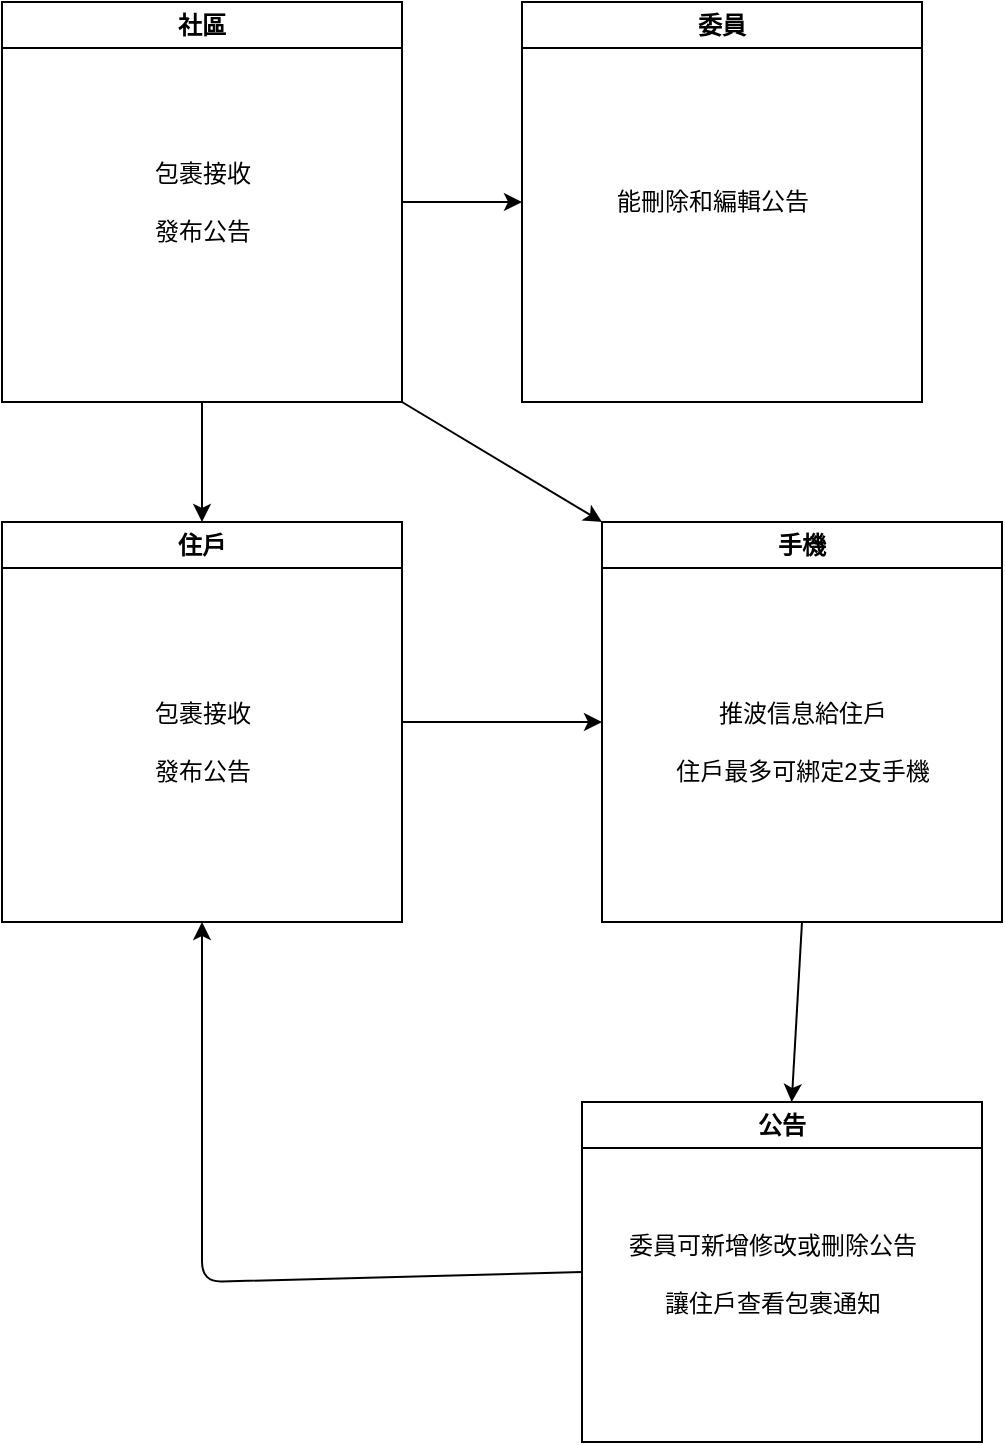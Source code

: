 <mxfile>
    <diagram id="1I2YQs2jMdgCrEnIxnNy" name="第1頁">
        <mxGraphModel dx="878" dy="662" grid="1" gridSize="10" guides="1" tooltips="1" connect="1" arrows="1" fold="1" page="1" pageScale="1" pageWidth="827" pageHeight="1169" math="0" shadow="0">
            <root>
                <mxCell id="0"/>
                <mxCell id="1" parent="0"/>
                <mxCell id="12" style="edgeStyle=none;html=1;exitX=0.5;exitY=1;exitDx=0;exitDy=0;entryX=0.5;entryY=0;entryDx=0;entryDy=0;" parent="1" source="2" target="7" edge="1">
                    <mxGeometry relative="1" as="geometry"/>
                </mxCell>
                <mxCell id="13" style="edgeStyle=none;html=1;exitX=1;exitY=0.5;exitDx=0;exitDy=0;entryX=0;entryY=0.5;entryDx=0;entryDy=0;" parent="1" source="2" target="8" edge="1">
                    <mxGeometry relative="1" as="geometry"/>
                </mxCell>
                <mxCell id="15" style="edgeStyle=none;html=1;exitX=1;exitY=1;exitDx=0;exitDy=0;entryX=0;entryY=0;entryDx=0;entryDy=0;" parent="1" source="2" target="9" edge="1">
                    <mxGeometry relative="1" as="geometry"/>
                </mxCell>
                <mxCell id="2" value="社區" style="swimlane;whiteSpace=wrap;html=1;startSize=23;" parent="1" vertex="1">
                    <mxGeometry x="70" y="20" width="200" height="200" as="geometry"/>
                </mxCell>
                <mxCell id="10" value="包裹接收&lt;br&gt;&lt;br&gt;發布公告" style="text;html=1;align=center;verticalAlign=middle;resizable=0;points=[];autosize=1;strokeColor=none;fillColor=none;" parent="2" vertex="1">
                    <mxGeometry x="65" y="70" width="70" height="60" as="geometry"/>
                </mxCell>
                <mxCell id="22" style="edgeStyle=none;html=1;exitX=0;exitY=0.5;exitDx=0;exitDy=0;entryX=0.5;entryY=1;entryDx=0;entryDy=0;" edge="1" parent="1" source="6" target="7">
                    <mxGeometry relative="1" as="geometry">
                        <Array as="points">
                            <mxPoint x="170" y="660"/>
                        </Array>
                    </mxGeometry>
                </mxCell>
                <mxCell id="6" value="公告" style="swimlane;whiteSpace=wrap;html=1;startSize=23;" parent="1" vertex="1">
                    <mxGeometry x="360" y="570" width="200" height="170" as="geometry"/>
                </mxCell>
                <mxCell id="18" value="委員可新增修改或刪除公告&lt;br&gt;&lt;br&gt;讓住戶查看包裹通知" style="text;html=1;align=center;verticalAlign=middle;resizable=0;points=[];autosize=1;strokeColor=none;fillColor=none;" vertex="1" parent="6">
                    <mxGeometry x="10" y="56" width="170" height="60" as="geometry"/>
                </mxCell>
                <mxCell id="16" style="edgeStyle=none;html=1;exitX=1;exitY=0.5;exitDx=0;exitDy=0;entryX=0;entryY=0.5;entryDx=0;entryDy=0;" parent="1" source="7" target="9" edge="1">
                    <mxGeometry relative="1" as="geometry"/>
                </mxCell>
                <mxCell id="7" value="住戶" style="swimlane;whiteSpace=wrap;html=1;startSize=23;" parent="1" vertex="1">
                    <mxGeometry x="70" y="280" width="200" height="200" as="geometry"/>
                </mxCell>
                <mxCell id="17" value="包裹接收&lt;br&gt;&lt;br&gt;發布公告" style="text;html=1;align=center;verticalAlign=middle;resizable=0;points=[];autosize=1;strokeColor=none;fillColor=none;" parent="7" vertex="1">
                    <mxGeometry x="65" y="80" width="70" height="60" as="geometry"/>
                </mxCell>
                <mxCell id="8" value="委員" style="swimlane;whiteSpace=wrap;html=1;startSize=23;" parent="1" vertex="1">
                    <mxGeometry x="330" y="20" width="200" height="200" as="geometry"/>
                </mxCell>
                <mxCell id="14" value="能刪除和編輯公告" style="text;html=1;align=center;verticalAlign=middle;resizable=0;points=[];autosize=1;strokeColor=none;fillColor=none;" parent="8" vertex="1">
                    <mxGeometry x="35" y="85" width="120" height="30" as="geometry"/>
                </mxCell>
                <mxCell id="21" style="edgeStyle=none;html=1;exitX=0.5;exitY=1;exitDx=0;exitDy=0;" edge="1" parent="1" source="9" target="6">
                    <mxGeometry relative="1" as="geometry"/>
                </mxCell>
                <mxCell id="9" value="手機" style="swimlane;whiteSpace=wrap;html=1;startSize=23;" parent="1" vertex="1">
                    <mxGeometry x="370" y="280" width="200" height="200" as="geometry"/>
                </mxCell>
                <mxCell id="19" value="推波信息給住戶&lt;br&gt;&lt;br&gt;住戶最多可綁定2支手機" style="text;html=1;align=center;verticalAlign=middle;resizable=0;points=[];autosize=1;strokeColor=none;fillColor=none;" vertex="1" parent="9">
                    <mxGeometry x="25" y="80" width="150" height="60" as="geometry"/>
                </mxCell>
            </root>
        </mxGraphModel>
    </diagram>
</mxfile>